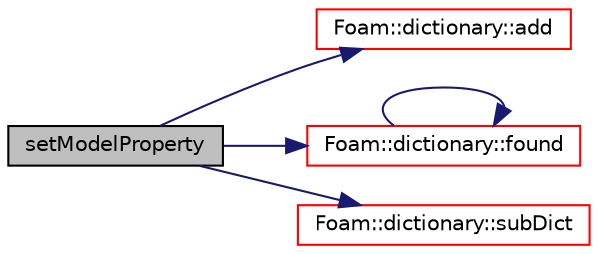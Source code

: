 digraph "setModelProperty"
{
  bgcolor="transparent";
  edge [fontname="Helvetica",fontsize="10",labelfontname="Helvetica",labelfontsize="10"];
  node [fontname="Helvetica",fontsize="10",shape=record];
  rankdir="LR";
  Node386 [label="setModelProperty",height=0.2,width=0.4,color="black", fillcolor="grey75", style="filled", fontcolor="black"];
  Node386 -> Node387 [color="midnightblue",fontsize="10",style="solid",fontname="Helvetica"];
  Node387 [label="Foam::dictionary::add",height=0.2,width=0.4,color="red",URL="$a27129.html#ac2ddcab42322c8d8af5e5830ab4d431b",tooltip="Add a new entry. "];
  Node386 -> Node432 [color="midnightblue",fontsize="10",style="solid",fontname="Helvetica"];
  Node432 [label="Foam::dictionary::found",height=0.2,width=0.4,color="red",URL="$a27129.html#adcd3d5d43253006ef145e56b43025d28",tooltip="Search dictionary for given keyword. "];
  Node432 -> Node432 [color="midnightblue",fontsize="10",style="solid",fontname="Helvetica"];
  Node386 -> Node434 [color="midnightblue",fontsize="10",style="solid",fontname="Helvetica"];
  Node434 [label="Foam::dictionary::subDict",height=0.2,width=0.4,color="red",URL="$a27129.html#aaa26b5f2da6aff5a6a59af5407f1bf59",tooltip="Find and return a sub-dictionary. "];
}
